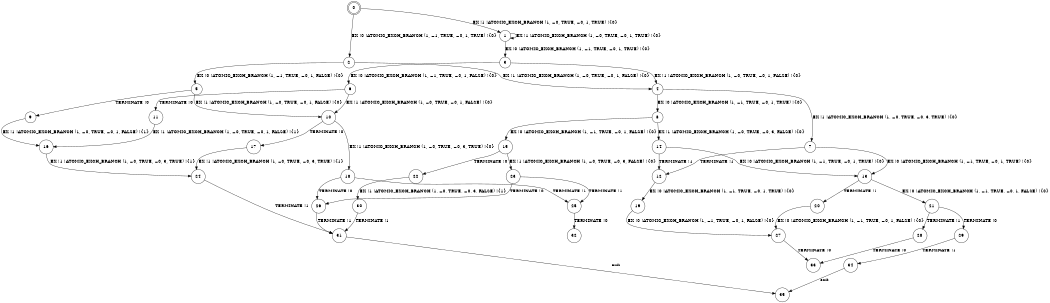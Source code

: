 digraph BCG {
size = "7, 10.5";
center = TRUE;
node [shape = circle];
0 [peripheries = 2];
0 -> 1 [label = "EX !1 !ATOMIC_EXCH_BRANCH (1, +0, TRUE, +0, 1, TRUE) !{0}"];
0 -> 2 [label = "EX !0 !ATOMIC_EXCH_BRANCH (1, +1, TRUE, +0, 1, TRUE) !{0}"];
1 -> 3 [label = "EX !0 !ATOMIC_EXCH_BRANCH (1, +1, TRUE, +0, 1, TRUE) !{0}"];
1 -> 1 [label = "EX !1 !ATOMIC_EXCH_BRANCH (1, +0, TRUE, +0, 1, TRUE) !{0}"];
2 -> 4 [label = "EX !1 !ATOMIC_EXCH_BRANCH (1, +0, TRUE, +0, 1, FALSE) !{0}"];
2 -> 5 [label = "EX !0 !ATOMIC_EXCH_BRANCH (1, +1, TRUE, +0, 1, FALSE) !{0}"];
3 -> 4 [label = "EX !1 !ATOMIC_EXCH_BRANCH (1, +0, TRUE, +0, 1, FALSE) !{0}"];
3 -> 6 [label = "EX !0 !ATOMIC_EXCH_BRANCH (1, +1, TRUE, +0, 1, FALSE) !{0}"];
4 -> 7 [label = "EX !1 !ATOMIC_EXCH_BRANCH (1, +0, TRUE, +0, 3, TRUE) !{0}"];
4 -> 8 [label = "EX !0 !ATOMIC_EXCH_BRANCH (1, +1, TRUE, +0, 1, TRUE) !{0}"];
5 -> 9 [label = "TERMINATE !0"];
5 -> 10 [label = "EX !1 !ATOMIC_EXCH_BRANCH (1, +0, TRUE, +0, 1, FALSE) !{0}"];
6 -> 11 [label = "TERMINATE !0"];
6 -> 10 [label = "EX !1 !ATOMIC_EXCH_BRANCH (1, +0, TRUE, +0, 1, FALSE) !{0}"];
7 -> 12 [label = "TERMINATE !1"];
7 -> 13 [label = "EX !0 !ATOMIC_EXCH_BRANCH (1, +1, TRUE, +0, 1, TRUE) !{0}"];
8 -> 14 [label = "EX !1 !ATOMIC_EXCH_BRANCH (1, +0, TRUE, +0, 3, FALSE) !{0}"];
8 -> 15 [label = "EX !0 !ATOMIC_EXCH_BRANCH (1, +1, TRUE, +0, 1, FALSE) !{0}"];
9 -> 16 [label = "EX !1 !ATOMIC_EXCH_BRANCH (1, +0, TRUE, +0, 1, FALSE) !{1}"];
10 -> 17 [label = "TERMINATE !0"];
10 -> 18 [label = "EX !1 !ATOMIC_EXCH_BRANCH (1, +0, TRUE, +0, 3, TRUE) !{0}"];
11 -> 16 [label = "EX !1 !ATOMIC_EXCH_BRANCH (1, +0, TRUE, +0, 1, FALSE) !{1}"];
12 -> 19 [label = "EX !0 !ATOMIC_EXCH_BRANCH (1, +1, TRUE, +0, 1, TRUE) !{0}"];
13 -> 20 [label = "TERMINATE !1"];
13 -> 21 [label = "EX !0 !ATOMIC_EXCH_BRANCH (1, +1, TRUE, +0, 1, FALSE) !{0}"];
14 -> 12 [label = "TERMINATE !1"];
14 -> 13 [label = "EX !0 !ATOMIC_EXCH_BRANCH (1, +1, TRUE, +0, 1, TRUE) !{0}"];
15 -> 22 [label = "TERMINATE !0"];
15 -> 23 [label = "EX !1 !ATOMIC_EXCH_BRANCH (1, +0, TRUE, +0, 3, FALSE) !{0}"];
16 -> 24 [label = "EX !1 !ATOMIC_EXCH_BRANCH (1, +0, TRUE, +0, 3, TRUE) !{1}"];
17 -> 24 [label = "EX !1 !ATOMIC_EXCH_BRANCH (1, +0, TRUE, +0, 3, TRUE) !{1}"];
18 -> 25 [label = "TERMINATE !1"];
18 -> 26 [label = "TERMINATE !0"];
19 -> 27 [label = "EX !0 !ATOMIC_EXCH_BRANCH (1, +1, TRUE, +0, 1, FALSE) !{0}"];
20 -> 27 [label = "EX !0 !ATOMIC_EXCH_BRANCH (1, +1, TRUE, +0, 1, FALSE) !{0}"];
21 -> 28 [label = "TERMINATE !1"];
21 -> 29 [label = "TERMINATE !0"];
22 -> 30 [label = "EX !1 !ATOMIC_EXCH_BRANCH (1, +0, TRUE, +0, 3, FALSE) !{1}"];
23 -> 25 [label = "TERMINATE !1"];
23 -> 26 [label = "TERMINATE !0"];
24 -> 31 [label = "TERMINATE !1"];
25 -> 32 [label = "TERMINATE !0"];
26 -> 31 [label = "TERMINATE !1"];
27 -> 33 [label = "TERMINATE !0"];
28 -> 33 [label = "TERMINATE !0"];
29 -> 34 [label = "TERMINATE !1"];
30 -> 31 [label = "TERMINATE !1"];
31 -> 35 [label = "exit"];
34 -> 35 [label = "exit"];
}
